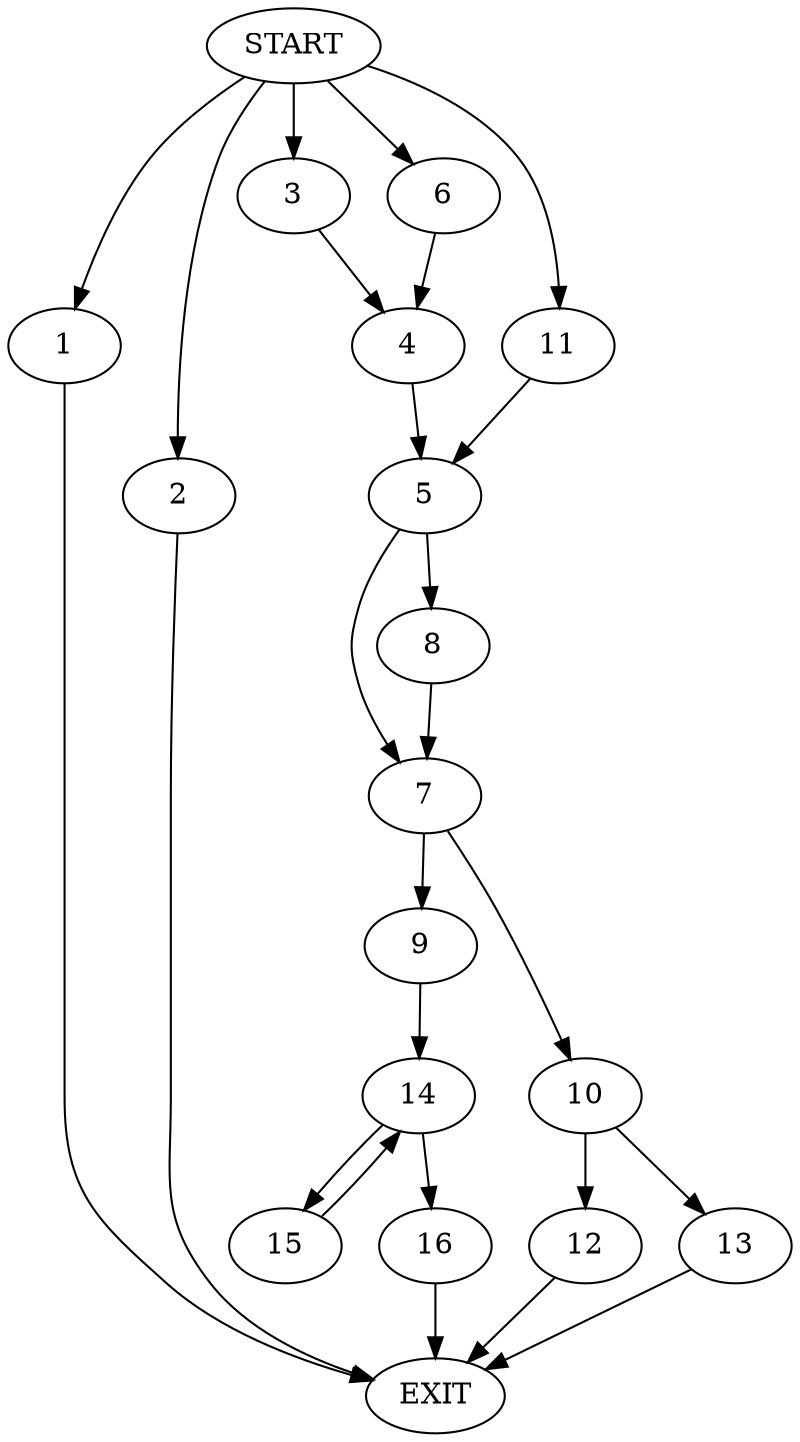 digraph {
0 [label="START"]
17 [label="EXIT"]
0 -> 1
1 -> 17
0 -> 2
2 -> 17
0 -> 3
3 -> 4
4 -> 5
0 -> 6
6 -> 4
5 -> 7
5 -> 8
7 -> 9
7 -> 10
8 -> 7
0 -> 11
11 -> 5
10 -> 12
10 -> 13
9 -> 14
12 -> 17
13 -> 17
14 -> 15
14 -> 16
15 -> 14
16 -> 17
}
